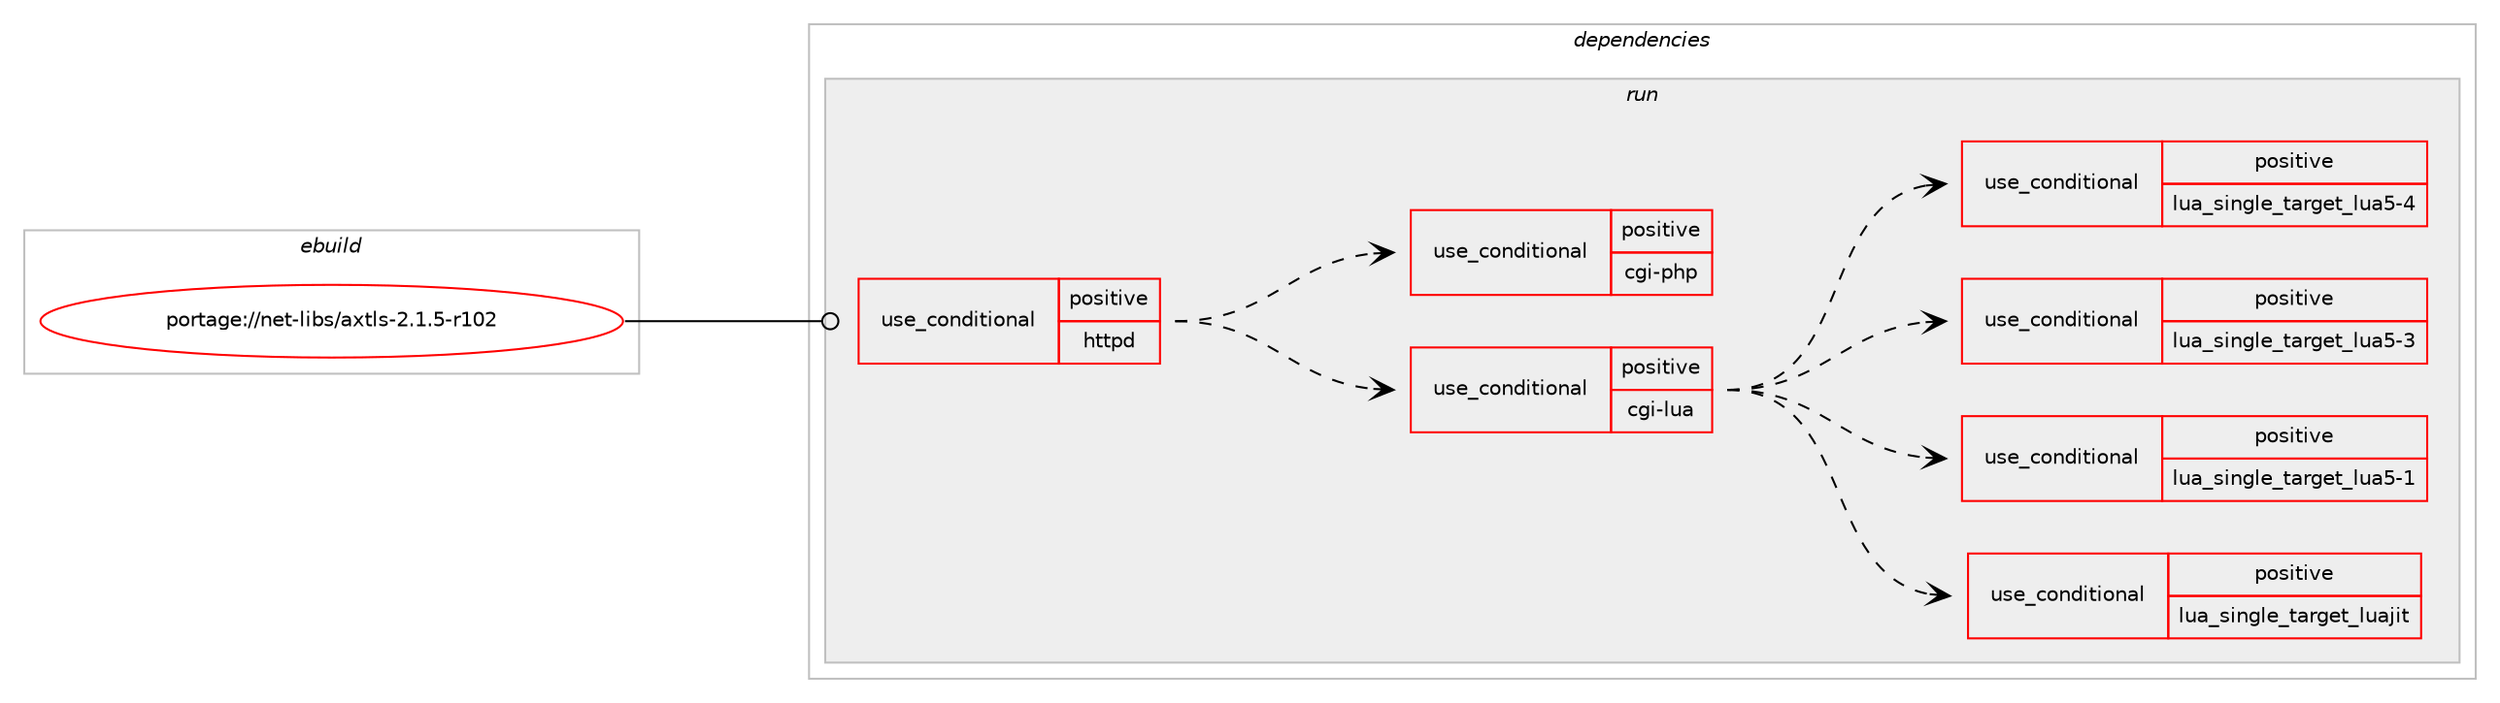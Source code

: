 digraph prolog {

# *************
# Graph options
# *************

newrank=true;
concentrate=true;
compound=true;
graph [rankdir=LR,fontname=Helvetica,fontsize=10,ranksep=1.5];#, ranksep=2.5, nodesep=0.2];
edge  [arrowhead=vee];
node  [fontname=Helvetica,fontsize=10];

# **********
# The ebuild
# **********

subgraph cluster_leftcol {
color=gray;
rank=same;
label=<<i>ebuild</i>>;
id [label="portage://net-libs/axtls-2.1.5-r102", color=red, width=4, href="../net-libs/axtls-2.1.5-r102.svg"];
}

# ****************
# The dependencies
# ****************

subgraph cluster_midcol {
color=gray;
label=<<i>dependencies</i>>;
subgraph cluster_compile {
fillcolor="#eeeeee";
style=filled;
label=<<i>compile</i>>;
}
subgraph cluster_compileandrun {
fillcolor="#eeeeee";
style=filled;
label=<<i>compile and run</i>>;
}
subgraph cluster_run {
fillcolor="#eeeeee";
style=filled;
label=<<i>run</i>>;
subgraph cond2461 {
dependency3656 [label=<<TABLE BORDER="0" CELLBORDER="1" CELLSPACING="0" CELLPADDING="4"><TR><TD ROWSPAN="3" CELLPADDING="10">use_conditional</TD></TR><TR><TD>positive</TD></TR><TR><TD>httpd</TD></TR></TABLE>>, shape=none, color=red];
# *** BEGIN UNKNOWN DEPENDENCY TYPE (TODO) ***
# dependency3656 -> package_dependency(portage://net-libs/axtls-2.1.5-r102,run,no,acct-group,axtls,none,[,,],[],[])
# *** END UNKNOWN DEPENDENCY TYPE (TODO) ***

# *** BEGIN UNKNOWN DEPENDENCY TYPE (TODO) ***
# dependency3656 -> package_dependency(portage://net-libs/axtls-2.1.5-r102,run,no,acct-user,axtls,none,[,,],[],[])
# *** END UNKNOWN DEPENDENCY TYPE (TODO) ***

subgraph cond2462 {
dependency3657 [label=<<TABLE BORDER="0" CELLBORDER="1" CELLSPACING="0" CELLPADDING="4"><TR><TD ROWSPAN="3" CELLPADDING="10">use_conditional</TD></TR><TR><TD>positive</TD></TR><TR><TD>cgi-lua</TD></TR></TABLE>>, shape=none, color=red];
subgraph cond2463 {
dependency3658 [label=<<TABLE BORDER="0" CELLBORDER="1" CELLSPACING="0" CELLPADDING="4"><TR><TD ROWSPAN="3" CELLPADDING="10">use_conditional</TD></TR><TR><TD>positive</TD></TR><TR><TD>lua_single_target_luajit</TD></TR></TABLE>>, shape=none, color=red];
# *** BEGIN UNKNOWN DEPENDENCY TYPE (TODO) ***
# dependency3658 -> package_dependency(portage://net-libs/axtls-2.1.5-r102,run,no,dev-lang,luajit,none,[,,],any_same_slot,[])
# *** END UNKNOWN DEPENDENCY TYPE (TODO) ***

}
dependency3657:e -> dependency3658:w [weight=20,style="dashed",arrowhead="vee"];
subgraph cond2464 {
dependency3659 [label=<<TABLE BORDER="0" CELLBORDER="1" CELLSPACING="0" CELLPADDING="4"><TR><TD ROWSPAN="3" CELLPADDING="10">use_conditional</TD></TR><TR><TD>positive</TD></TR><TR><TD>lua_single_target_lua5-1</TD></TR></TABLE>>, shape=none, color=red];
# *** BEGIN UNKNOWN DEPENDENCY TYPE (TODO) ***
# dependency3659 -> package_dependency(portage://net-libs/axtls-2.1.5-r102,run,no,dev-lang,lua,none,[,,],[slot(5.1)],[])
# *** END UNKNOWN DEPENDENCY TYPE (TODO) ***

}
dependency3657:e -> dependency3659:w [weight=20,style="dashed",arrowhead="vee"];
subgraph cond2465 {
dependency3660 [label=<<TABLE BORDER="0" CELLBORDER="1" CELLSPACING="0" CELLPADDING="4"><TR><TD ROWSPAN="3" CELLPADDING="10">use_conditional</TD></TR><TR><TD>positive</TD></TR><TR><TD>lua_single_target_lua5-3</TD></TR></TABLE>>, shape=none, color=red];
# *** BEGIN UNKNOWN DEPENDENCY TYPE (TODO) ***
# dependency3660 -> package_dependency(portage://net-libs/axtls-2.1.5-r102,run,no,dev-lang,lua,none,[,,],[slot(5.3)],[])
# *** END UNKNOWN DEPENDENCY TYPE (TODO) ***

}
dependency3657:e -> dependency3660:w [weight=20,style="dashed",arrowhead="vee"];
subgraph cond2466 {
dependency3661 [label=<<TABLE BORDER="0" CELLBORDER="1" CELLSPACING="0" CELLPADDING="4"><TR><TD ROWSPAN="3" CELLPADDING="10">use_conditional</TD></TR><TR><TD>positive</TD></TR><TR><TD>lua_single_target_lua5-4</TD></TR></TABLE>>, shape=none, color=red];
# *** BEGIN UNKNOWN DEPENDENCY TYPE (TODO) ***
# dependency3661 -> package_dependency(portage://net-libs/axtls-2.1.5-r102,run,no,dev-lang,lua,none,[,,],[slot(5.4)],[])
# *** END UNKNOWN DEPENDENCY TYPE (TODO) ***

}
dependency3657:e -> dependency3661:w [weight=20,style="dashed",arrowhead="vee"];
}
dependency3656:e -> dependency3657:w [weight=20,style="dashed",arrowhead="vee"];
subgraph cond2467 {
dependency3662 [label=<<TABLE BORDER="0" CELLBORDER="1" CELLSPACING="0" CELLPADDING="4"><TR><TD ROWSPAN="3" CELLPADDING="10">use_conditional</TD></TR><TR><TD>positive</TD></TR><TR><TD>cgi-php</TD></TR></TABLE>>, shape=none, color=red];
# *** BEGIN UNKNOWN DEPENDENCY TYPE (TODO) ***
# dependency3662 -> package_dependency(portage://net-libs/axtls-2.1.5-r102,run,no,dev-lang,php,none,[,,],[],[use(enable(cgi),none)])
# *** END UNKNOWN DEPENDENCY TYPE (TODO) ***

}
dependency3656:e -> dependency3662:w [weight=20,style="dashed",arrowhead="vee"];
}
id:e -> dependency3656:w [weight=20,style="solid",arrowhead="odot"];
}
}

# **************
# The candidates
# **************

subgraph cluster_choices {
rank=same;
color=gray;
label=<<i>candidates</i>>;

}

}
